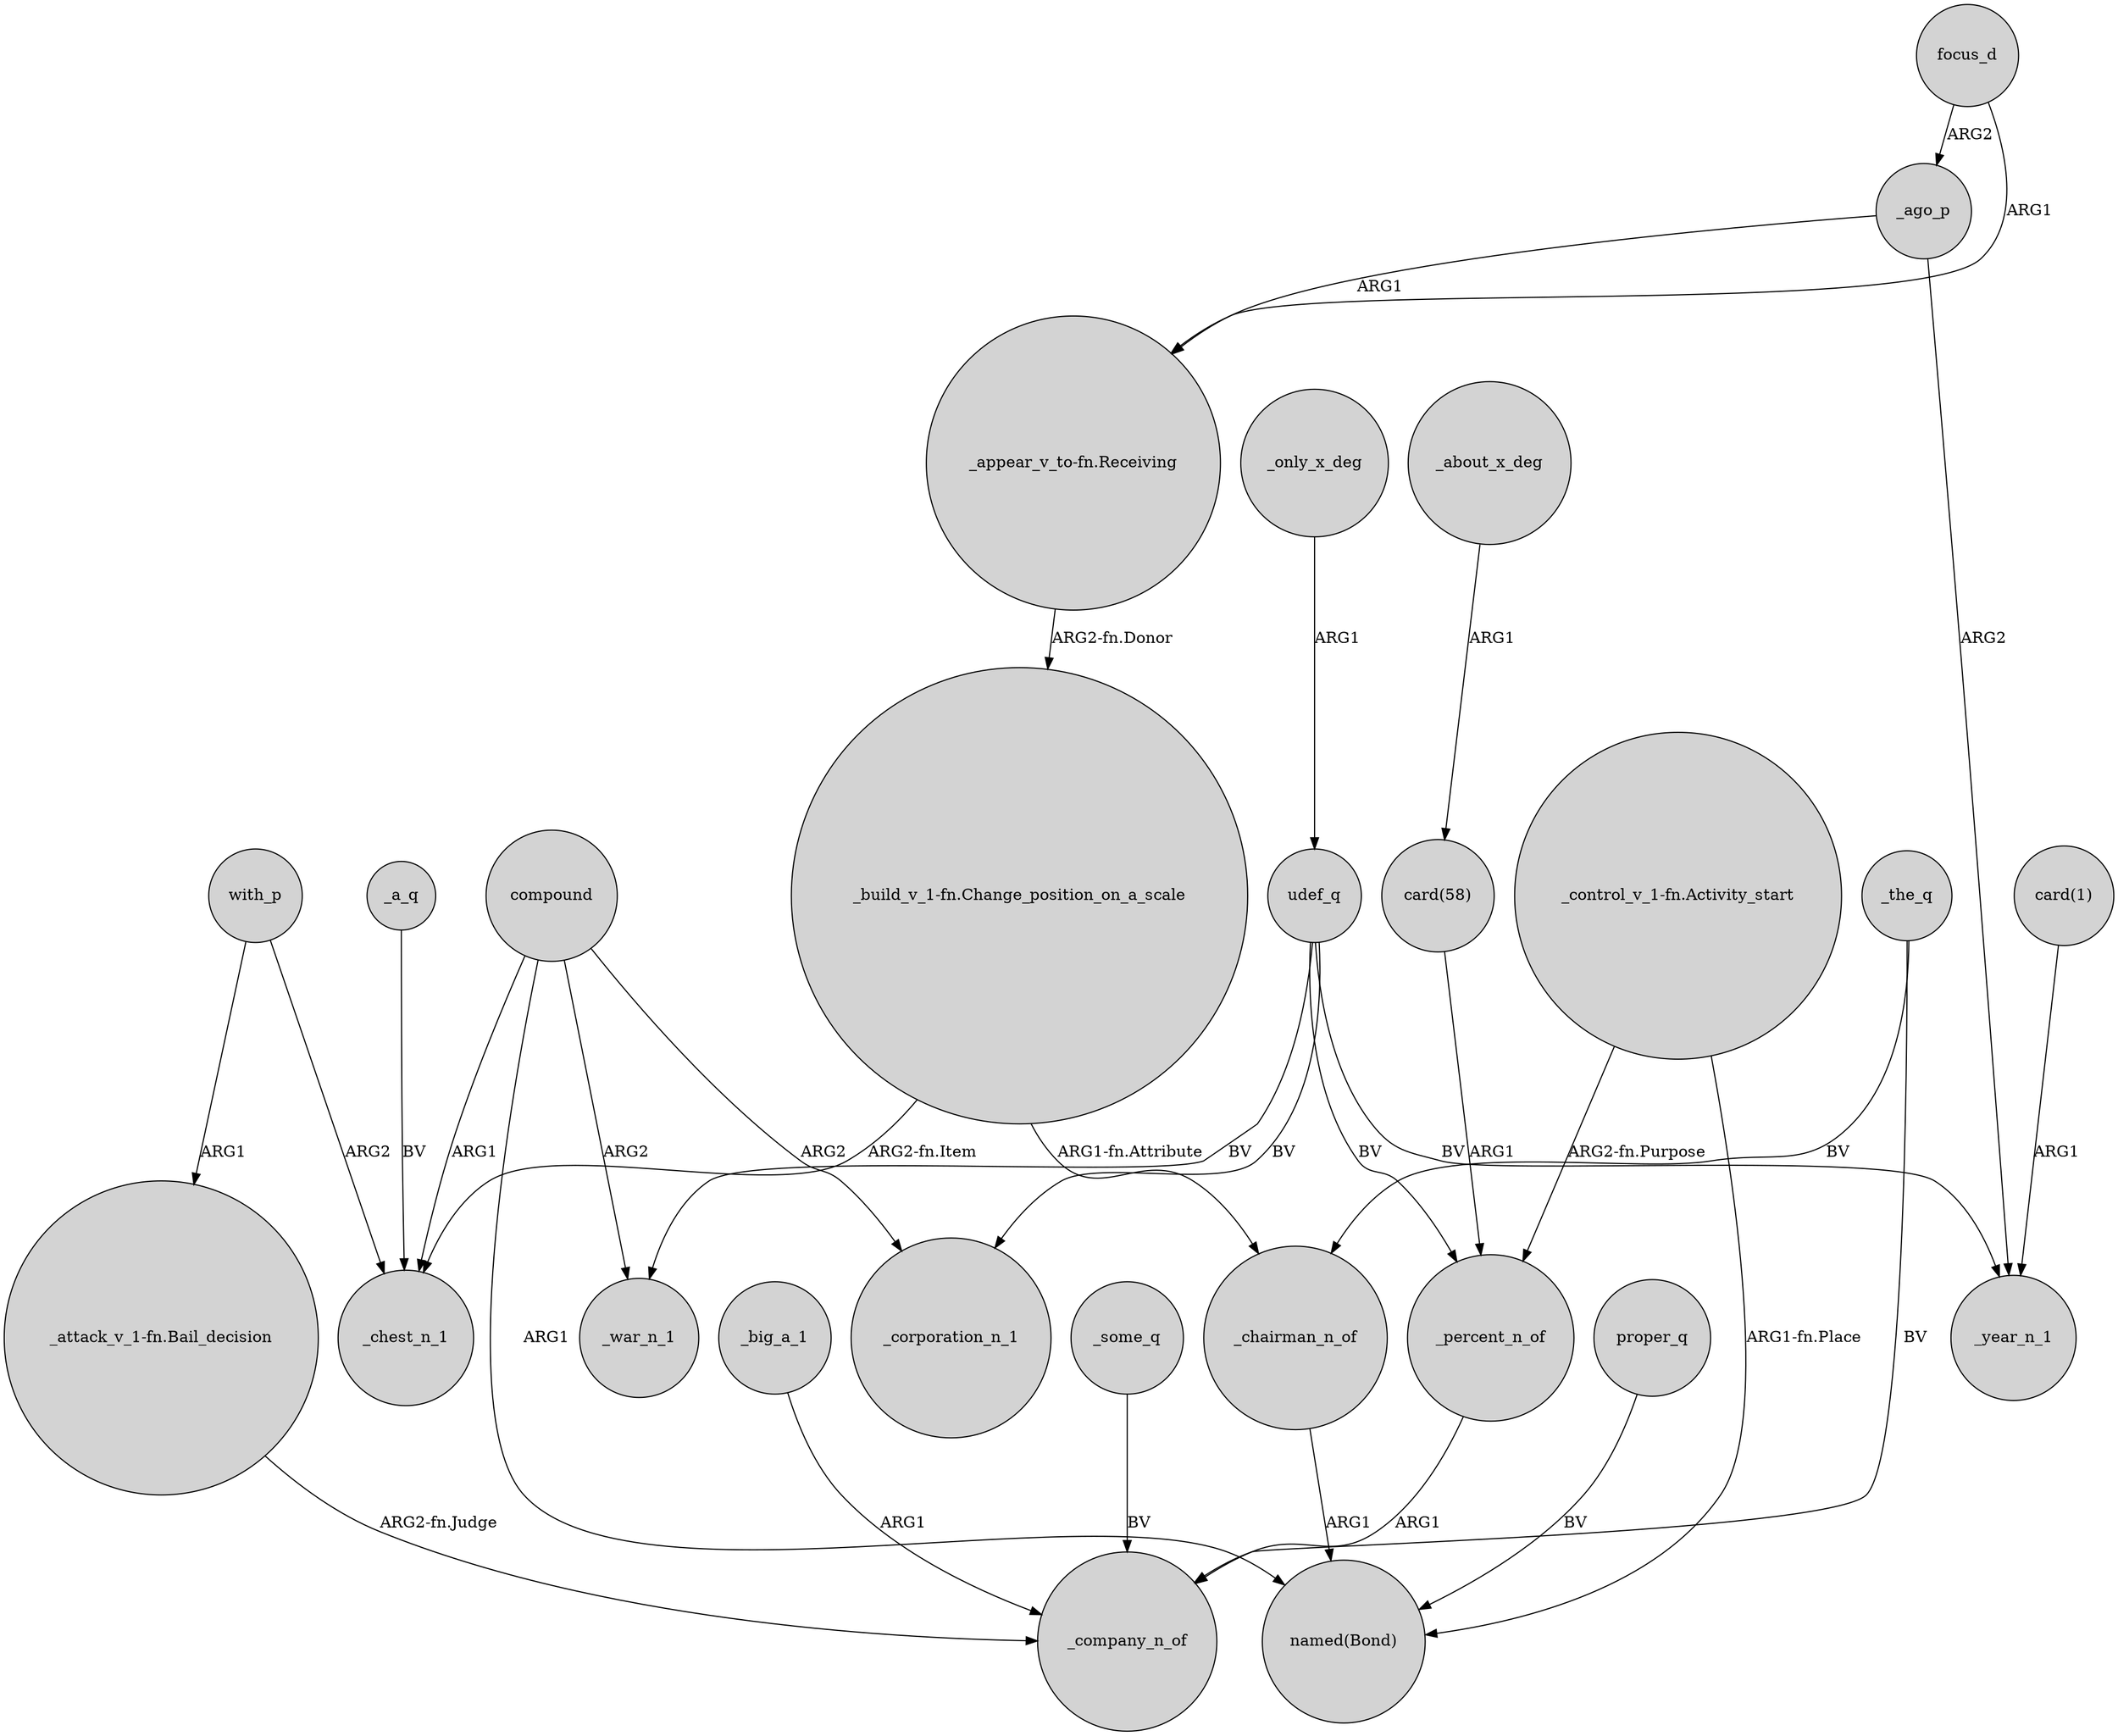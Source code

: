 digraph {
	node [shape=circle style=filled]
	_ago_p -> "_appear_v_to-fn.Receiving" [label=ARG1]
	"card(58)" -> _percent_n_of [label=ARG1]
	compound -> _chest_n_1 [label=ARG1]
	"_attack_v_1-fn.Bail_decision" -> _company_n_of [label="ARG2-fn.Judge"]
	"card(1)" -> _year_n_1 [label=ARG1]
	focus_d -> _ago_p [label=ARG2]
	udef_q -> _war_n_1 [label=BV]
	with_p -> "_attack_v_1-fn.Bail_decision" [label=ARG1]
	_a_q -> _chest_n_1 [label=BV]
	"_build_v_1-fn.Change_position_on_a_scale" -> _chairman_n_of [label="ARG1-fn.Attribute"]
	"_build_v_1-fn.Change_position_on_a_scale" -> _chest_n_1 [label="ARG2-fn.Item"]
	focus_d -> "_appear_v_to-fn.Receiving" [label=ARG1]
	_about_x_deg -> "card(58)" [label=ARG1]
	proper_q -> "named(Bond)" [label=BV]
	udef_q -> _percent_n_of [label=BV]
	_percent_n_of -> _company_n_of [label=ARG1]
	_big_a_1 -> _company_n_of [label=ARG1]
	"_control_v_1-fn.Activity_start" -> "named(Bond)" [label="ARG1-fn.Place"]
	"_control_v_1-fn.Activity_start" -> _percent_n_of [label="ARG2-fn.Purpose"]
	compound -> _war_n_1 [label=ARG2]
	_ago_p -> _year_n_1 [label=ARG2]
	_chairman_n_of -> "named(Bond)" [label=ARG1]
	with_p -> _chest_n_1 [label=ARG2]
	compound -> "named(Bond)" [label=ARG1]
	compound -> _corporation_n_1 [label=ARG2]
	udef_q -> _corporation_n_1 [label=BV]
	udef_q -> _year_n_1 [label=BV]
	"_appear_v_to-fn.Receiving" -> "_build_v_1-fn.Change_position_on_a_scale" [label="ARG2-fn.Donor"]
	_only_x_deg -> udef_q [label=ARG1]
	_the_q -> _chairman_n_of [label=BV]
	_some_q -> _company_n_of [label=BV]
	_the_q -> _company_n_of [label=BV]
}
